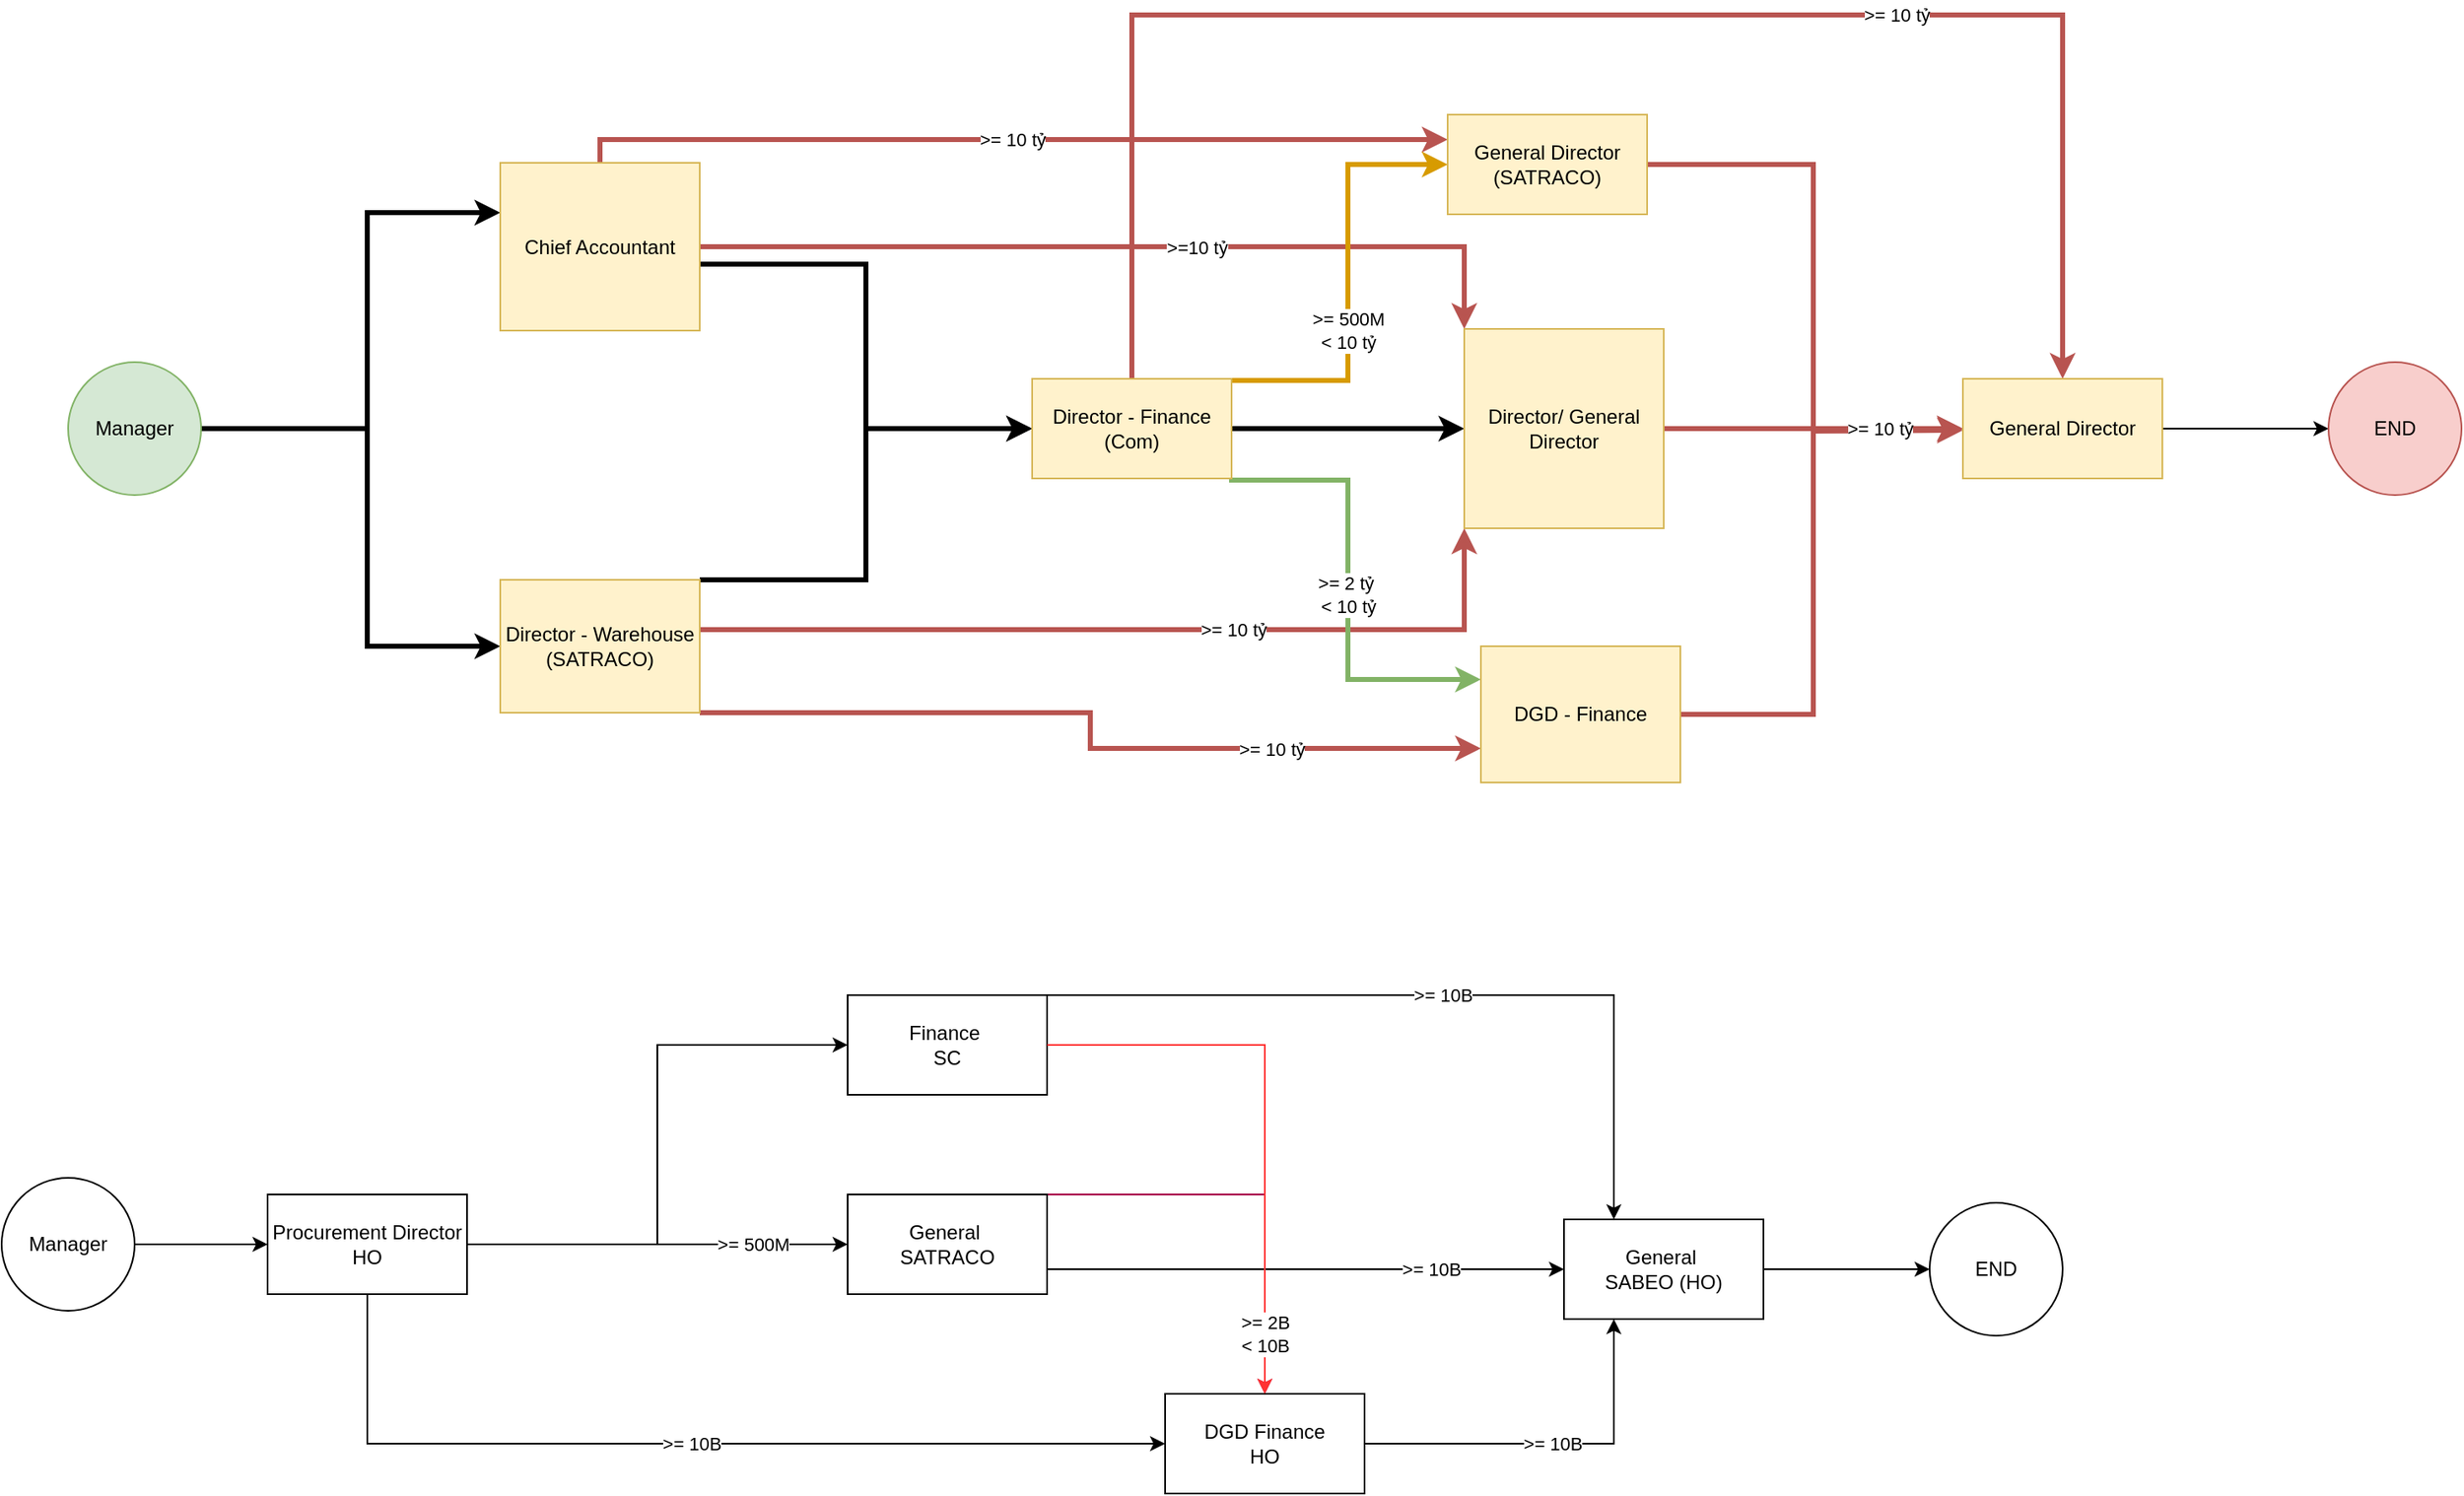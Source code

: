 <mxfile version="22.0.6" type="github">
  <diagram name="Trang-1" id="DKE-1wA-68H6ANHlTrfW">
    <mxGraphModel dx="1649" dy="2006" grid="1" gridSize="10" guides="1" tooltips="1" connect="1" arrows="1" fold="1" page="1" pageScale="1" pageWidth="827" pageHeight="1169" math="0" shadow="0">
      <root>
        <mxCell id="0" />
        <mxCell id="1" parent="0" />
        <mxCell id="VpRF0-kcj2pOvB9V1jlZ-3" value="" style="edgeStyle=orthogonalEdgeStyle;rounded=0;orthogonalLoop=1;jettySize=auto;html=1;" parent="1" source="VpRF0-kcj2pOvB9V1jlZ-1" target="VpRF0-kcj2pOvB9V1jlZ-2" edge="1">
          <mxGeometry relative="1" as="geometry" />
        </mxCell>
        <mxCell id="VpRF0-kcj2pOvB9V1jlZ-1" value="Manager" style="ellipse;whiteSpace=wrap;html=1;aspect=fixed;" parent="1" vertex="1">
          <mxGeometry x="20" y="370" width="80" height="80" as="geometry" />
        </mxCell>
        <mxCell id="VpRF0-kcj2pOvB9V1jlZ-5" value="" style="edgeStyle=orthogonalEdgeStyle;rounded=0;orthogonalLoop=1;jettySize=auto;html=1;entryX=0;entryY=0.5;entryDx=0;entryDy=0;" parent="1" source="VpRF0-kcj2pOvB9V1jlZ-2" target="VpRF0-kcj2pOvB9V1jlZ-4" edge="1">
          <mxGeometry relative="1" as="geometry" />
        </mxCell>
        <mxCell id="VpRF0-kcj2pOvB9V1jlZ-7" value="&amp;gt;= 500M" style="edgeStyle=orthogonalEdgeStyle;rounded=0;orthogonalLoop=1;jettySize=auto;html=1;" parent="1" source="VpRF0-kcj2pOvB9V1jlZ-2" target="VpRF0-kcj2pOvB9V1jlZ-6" edge="1">
          <mxGeometry x="0.5" relative="1" as="geometry">
            <mxPoint as="offset" />
          </mxGeometry>
        </mxCell>
        <mxCell id="VpRF0-kcj2pOvB9V1jlZ-9" value="&amp;gt;= 10B" style="edgeStyle=orthogonalEdgeStyle;rounded=0;orthogonalLoop=1;jettySize=auto;html=1;" parent="1" source="VpRF0-kcj2pOvB9V1jlZ-2" target="VpRF0-kcj2pOvB9V1jlZ-8" edge="1">
          <mxGeometry relative="1" as="geometry">
            <Array as="points">
              <mxPoint x="240" y="530" />
            </Array>
          </mxGeometry>
        </mxCell>
        <mxCell id="VpRF0-kcj2pOvB9V1jlZ-2" value="Procurement Director&lt;br&gt;HO" style="whiteSpace=wrap;html=1;" parent="1" vertex="1">
          <mxGeometry x="180" y="380" width="120" height="60" as="geometry" />
        </mxCell>
        <mxCell id="VpRF0-kcj2pOvB9V1jlZ-14" value="&amp;gt;= 10B" style="edgeStyle=orthogonalEdgeStyle;rounded=0;orthogonalLoop=1;jettySize=auto;html=1;exitX=1;exitY=0;exitDx=0;exitDy=0;entryX=0.25;entryY=0;entryDx=0;entryDy=0;" parent="1" source="VpRF0-kcj2pOvB9V1jlZ-4" target="VpRF0-kcj2pOvB9V1jlZ-12" edge="1">
          <mxGeometry relative="1" as="geometry">
            <mxPoint x="990" y="360" as="targetPoint" />
            <Array as="points">
              <mxPoint x="990" y="260" />
            </Array>
          </mxGeometry>
        </mxCell>
        <mxCell id="VpRF0-kcj2pOvB9V1jlZ-4" value="Finance&amp;nbsp;&lt;br&gt;SC" style="whiteSpace=wrap;html=1;" parent="1" vertex="1">
          <mxGeometry x="529" y="260" width="120" height="60" as="geometry" />
        </mxCell>
        <mxCell id="VpRF0-kcj2pOvB9V1jlZ-11" style="edgeStyle=orthogonalEdgeStyle;rounded=0;orthogonalLoop=1;jettySize=auto;html=1;entryX=0.5;entryY=0;entryDx=0;entryDy=0;fillColor=#FF0000;strokeColor=#A50040;" parent="1" source="VpRF0-kcj2pOvB9V1jlZ-6" target="VpRF0-kcj2pOvB9V1jlZ-8" edge="1">
          <mxGeometry relative="1" as="geometry">
            <mxPoint x="740" y="490" as="targetPoint" />
            <Array as="points">
              <mxPoint x="780" y="380" />
            </Array>
          </mxGeometry>
        </mxCell>
        <mxCell id="VpRF0-kcj2pOvB9V1jlZ-17" value="&amp;gt;= 10B" style="edgeStyle=orthogonalEdgeStyle;rounded=0;orthogonalLoop=1;jettySize=auto;html=1;exitX=1;exitY=0.75;exitDx=0;exitDy=0;entryX=0;entryY=0.5;entryDx=0;entryDy=0;" parent="1" source="VpRF0-kcj2pOvB9V1jlZ-6" target="VpRF0-kcj2pOvB9V1jlZ-12" edge="1">
          <mxGeometry x="0.485" relative="1" as="geometry">
            <mxPoint as="offset" />
          </mxGeometry>
        </mxCell>
        <mxCell id="VpRF0-kcj2pOvB9V1jlZ-6" value="General&amp;nbsp;&lt;br&gt;SATRACO" style="whiteSpace=wrap;html=1;" parent="1" vertex="1">
          <mxGeometry x="529" y="380" width="120" height="60" as="geometry" />
        </mxCell>
        <mxCell id="VpRF0-kcj2pOvB9V1jlZ-13" value="&amp;gt;= 10B" style="edgeStyle=orthogonalEdgeStyle;rounded=0;orthogonalLoop=1;jettySize=auto;html=1;" parent="1" source="VpRF0-kcj2pOvB9V1jlZ-8" target="VpRF0-kcj2pOvB9V1jlZ-12" edge="1">
          <mxGeometry relative="1" as="geometry">
            <Array as="points">
              <mxPoint x="990" y="530" />
            </Array>
          </mxGeometry>
        </mxCell>
        <mxCell id="VpRF0-kcj2pOvB9V1jlZ-8" value="DGD Finance&lt;br&gt;HO" style="whiteSpace=wrap;html=1;" parent="1" vertex="1">
          <mxGeometry x="720" y="500" width="120" height="60" as="geometry" />
        </mxCell>
        <mxCell id="VpRF0-kcj2pOvB9V1jlZ-10" value="&amp;gt;= 2B&lt;br&gt;&amp;lt; 10B" style="edgeStyle=orthogonalEdgeStyle;rounded=0;orthogonalLoop=1;jettySize=auto;html=1;entryX=0.5;entryY=0;entryDx=0;entryDy=0;fillColor=#f8cecc;strokeColor=#FF3333;" parent="1" source="VpRF0-kcj2pOvB9V1jlZ-4" target="VpRF0-kcj2pOvB9V1jlZ-8" edge="1">
          <mxGeometry x="0.789" relative="1" as="geometry">
            <mxPoint as="offset" />
          </mxGeometry>
        </mxCell>
        <mxCell id="VpRF0-kcj2pOvB9V1jlZ-19" value="" style="edgeStyle=orthogonalEdgeStyle;rounded=0;orthogonalLoop=1;jettySize=auto;html=1;" parent="1" source="VpRF0-kcj2pOvB9V1jlZ-12" target="VpRF0-kcj2pOvB9V1jlZ-18" edge="1">
          <mxGeometry relative="1" as="geometry" />
        </mxCell>
        <mxCell id="VpRF0-kcj2pOvB9V1jlZ-12" value="General&amp;nbsp;&lt;br&gt;SABEO (HO)" style="whiteSpace=wrap;html=1;" parent="1" vertex="1">
          <mxGeometry x="960" y="395" width="120" height="60" as="geometry" />
        </mxCell>
        <mxCell id="VpRF0-kcj2pOvB9V1jlZ-18" value="END" style="ellipse;whiteSpace=wrap;html=1;" parent="1" vertex="1">
          <mxGeometry x="1180" y="385" width="80" height="80" as="geometry" />
        </mxCell>
        <mxCell id="MUlyrBpXQZyQgoHhLzQk-3" value="" style="edgeStyle=orthogonalEdgeStyle;rounded=0;orthogonalLoop=1;jettySize=auto;html=1;strokeWidth=3;" edge="1" parent="1" source="MUlyrBpXQZyQgoHhLzQk-1" target="MUlyrBpXQZyQgoHhLzQk-2">
          <mxGeometry relative="1" as="geometry">
            <Array as="points">
              <mxPoint x="240" y="-81" />
              <mxPoint x="240" y="-211" />
            </Array>
          </mxGeometry>
        </mxCell>
        <mxCell id="MUlyrBpXQZyQgoHhLzQk-29" style="edgeStyle=orthogonalEdgeStyle;rounded=0;orthogonalLoop=1;jettySize=auto;html=1;entryX=0;entryY=0.5;entryDx=0;entryDy=0;strokeWidth=3;" edge="1" parent="1" source="MUlyrBpXQZyQgoHhLzQk-1" target="MUlyrBpXQZyQgoHhLzQk-4">
          <mxGeometry relative="1" as="geometry">
            <Array as="points">
              <mxPoint x="240" y="-81" />
              <mxPoint x="240" y="50" />
            </Array>
          </mxGeometry>
        </mxCell>
        <mxCell id="MUlyrBpXQZyQgoHhLzQk-1" value="Manager" style="ellipse;whiteSpace=wrap;html=1;aspect=fixed;fillColor=#d5e8d4;strokeColor=#82b366;" vertex="1" parent="1">
          <mxGeometry x="60" y="-121" width="80" height="80" as="geometry" />
        </mxCell>
        <mxCell id="MUlyrBpXQZyQgoHhLzQk-7" value="" style="edgeStyle=orthogonalEdgeStyle;rounded=0;orthogonalLoop=1;jettySize=auto;html=1;entryX=0;entryY=0.5;entryDx=0;entryDy=0;strokeWidth=3;" edge="1" parent="1" source="MUlyrBpXQZyQgoHhLzQk-2" target="MUlyrBpXQZyQgoHhLzQk-6">
          <mxGeometry relative="1" as="geometry">
            <Array as="points">
              <mxPoint x="440" y="-180" />
              <mxPoint x="540" y="-180" />
              <mxPoint x="540" y="-81" />
            </Array>
          </mxGeometry>
        </mxCell>
        <mxCell id="MUlyrBpXQZyQgoHhLzQk-20" value="&amp;gt;= 10 tỷ" style="edgeStyle=orthogonalEdgeStyle;rounded=0;orthogonalLoop=1;jettySize=auto;html=1;entryX=0;entryY=0.25;entryDx=0;entryDy=0;fillColor=#f8cecc;strokeColor=#b85450;strokeWidth=3;" edge="1" parent="1" source="MUlyrBpXQZyQgoHhLzQk-2" target="MUlyrBpXQZyQgoHhLzQk-11">
          <mxGeometry relative="1" as="geometry">
            <Array as="points">
              <mxPoint x="380" y="-255" />
            </Array>
          </mxGeometry>
        </mxCell>
        <mxCell id="MUlyrBpXQZyQgoHhLzQk-25" value="&amp;gt;=10 tỷ" style="edgeStyle=orthogonalEdgeStyle;rounded=0;orthogonalLoop=1;jettySize=auto;html=1;exitX=1;exitY=0.5;exitDx=0;exitDy=0;entryX=0;entryY=0;entryDx=0;entryDy=0;fillColor=#f8cecc;strokeColor=#b85450;strokeWidth=3;" edge="1" parent="1" source="MUlyrBpXQZyQgoHhLzQk-2" target="MUlyrBpXQZyQgoHhLzQk-9">
          <mxGeometry x="0.171" relative="1" as="geometry">
            <Array as="points">
              <mxPoint x="440" y="-190" />
              <mxPoint x="900" y="-190" />
            </Array>
            <mxPoint as="offset" />
          </mxGeometry>
        </mxCell>
        <mxCell id="MUlyrBpXQZyQgoHhLzQk-2" value="Chief Accountant" style="whiteSpace=wrap;html=1;fillColor=#fff2cc;strokeColor=#d6b656;" vertex="1" parent="1">
          <mxGeometry x="320" y="-241" width="120" height="101" as="geometry" />
        </mxCell>
        <mxCell id="MUlyrBpXQZyQgoHhLzQk-8" style="edgeStyle=orthogonalEdgeStyle;rounded=0;orthogonalLoop=1;jettySize=auto;html=1;exitX=1;exitY=0;exitDx=0;exitDy=0;entryX=0;entryY=0.5;entryDx=0;entryDy=0;strokeWidth=3;" edge="1" parent="1" source="MUlyrBpXQZyQgoHhLzQk-4" target="MUlyrBpXQZyQgoHhLzQk-6">
          <mxGeometry relative="1" as="geometry">
            <Array as="points">
              <mxPoint x="540" y="10" />
              <mxPoint x="540" y="-81" />
            </Array>
          </mxGeometry>
        </mxCell>
        <mxCell id="MUlyrBpXQZyQgoHhLzQk-24" value="&amp;gt;= 10 tỷ" style="edgeStyle=orthogonalEdgeStyle;rounded=0;orthogonalLoop=1;jettySize=auto;html=1;exitX=1;exitY=0.75;exitDx=0;exitDy=0;entryX=0;entryY=1;entryDx=0;entryDy=0;fillColor=#f8cecc;strokeColor=#b85450;strokeWidth=3;" edge="1" parent="1" target="MUlyrBpXQZyQgoHhLzQk-9">
          <mxGeometry x="0.388" relative="1" as="geometry">
            <mxPoint x="790" y="-41" as="targetPoint" />
            <mxPoint x="330" y="64" as="sourcePoint" />
            <Array as="points">
              <mxPoint x="330" y="40" />
              <mxPoint x="900" y="40" />
            </Array>
            <mxPoint as="offset" />
          </mxGeometry>
        </mxCell>
        <mxCell id="MUlyrBpXQZyQgoHhLzQk-26" value="&amp;gt;= 10 tỷ" style="edgeStyle=orthogonalEdgeStyle;rounded=0;orthogonalLoop=1;jettySize=auto;html=1;entryX=0;entryY=0.75;entryDx=0;entryDy=0;fillColor=#f8cecc;strokeColor=#b85450;strokeWidth=3;" edge="1" parent="1" source="MUlyrBpXQZyQgoHhLzQk-4" target="MUlyrBpXQZyQgoHhLzQk-13">
          <mxGeometry x="0.483" relative="1" as="geometry">
            <Array as="points">
              <mxPoint x="675" y="90" />
              <mxPoint x="675" y="112" />
            </Array>
            <mxPoint x="1" as="offset" />
          </mxGeometry>
        </mxCell>
        <mxCell id="MUlyrBpXQZyQgoHhLzQk-4" value="Director - Warehouse (SATRACO)" style="whiteSpace=wrap;html=1;fillColor=#fff2cc;strokeColor=#d6b656;" vertex="1" parent="1">
          <mxGeometry x="320" y="10" width="120" height="80" as="geometry" />
        </mxCell>
        <mxCell id="MUlyrBpXQZyQgoHhLzQk-10" value="" style="edgeStyle=orthogonalEdgeStyle;rounded=0;orthogonalLoop=1;jettySize=auto;html=1;strokeWidth=3;" edge="1" parent="1" source="MUlyrBpXQZyQgoHhLzQk-6" target="MUlyrBpXQZyQgoHhLzQk-9">
          <mxGeometry relative="1" as="geometry" />
        </mxCell>
        <mxCell id="MUlyrBpXQZyQgoHhLzQk-12" value="&amp;gt;= 500M&lt;br&gt;&amp;lt; 10 tỷ" style="edgeStyle=orthogonalEdgeStyle;rounded=0;orthogonalLoop=1;jettySize=auto;html=1;fillColor=#ffe6cc;strokeColor=#d79b00;strokeWidth=3;" edge="1" parent="1" source="MUlyrBpXQZyQgoHhLzQk-6" target="MUlyrBpXQZyQgoHhLzQk-11">
          <mxGeometry x="-0.231" relative="1" as="geometry">
            <Array as="points">
              <mxPoint x="830" y="-110" />
              <mxPoint x="830" y="-240" />
            </Array>
            <mxPoint as="offset" />
          </mxGeometry>
        </mxCell>
        <mxCell id="MUlyrBpXQZyQgoHhLzQk-14" value="&amp;gt;= 2 tỷ&amp;nbsp;&lt;br&gt;&amp;lt; 10 tỷ" style="edgeStyle=orthogonalEdgeStyle;rounded=0;orthogonalLoop=1;jettySize=auto;html=1;fillColor=#d5e8d4;strokeColor=#82b366;strokeWidth=3;" edge="1" parent="1" source="MUlyrBpXQZyQgoHhLzQk-6" target="MUlyrBpXQZyQgoHhLzQk-13">
          <mxGeometry x="0.033" relative="1" as="geometry">
            <Array as="points">
              <mxPoint x="760" y="-50" />
              <mxPoint x="830" y="-50" />
              <mxPoint x="830" y="70" />
            </Array>
            <mxPoint as="offset" />
          </mxGeometry>
        </mxCell>
        <mxCell id="MUlyrBpXQZyQgoHhLzQk-16" value="&amp;gt;= 10 tỷ" style="edgeStyle=orthogonalEdgeStyle;rounded=0;orthogonalLoop=1;jettySize=auto;html=1;fillColor=#f8cecc;strokeColor=#b85450;strokeWidth=3;" edge="1" parent="1" source="MUlyrBpXQZyQgoHhLzQk-6" target="MUlyrBpXQZyQgoHhLzQk-15">
          <mxGeometry x="0.361" relative="1" as="geometry">
            <Array as="points">
              <mxPoint x="700" y="-330" />
              <mxPoint x="1260" y="-330" />
            </Array>
            <mxPoint as="offset" />
          </mxGeometry>
        </mxCell>
        <mxCell id="MUlyrBpXQZyQgoHhLzQk-6" value="Director - Finance (Com)" style="whiteSpace=wrap;html=1;fillColor=#fff2cc;strokeColor=#d6b656;" vertex="1" parent="1">
          <mxGeometry x="640" y="-111" width="120" height="60" as="geometry" />
        </mxCell>
        <mxCell id="MUlyrBpXQZyQgoHhLzQk-28" style="edgeStyle=orthogonalEdgeStyle;rounded=0;orthogonalLoop=1;jettySize=auto;html=1;exitX=1;exitY=0.5;exitDx=0;exitDy=0;fillColor=#f8cecc;strokeColor=#b85450;strokeWidth=3;" edge="1" parent="1" source="MUlyrBpXQZyQgoHhLzQk-9">
          <mxGeometry relative="1" as="geometry">
            <mxPoint x="1200" y="-80" as="targetPoint" />
          </mxGeometry>
        </mxCell>
        <mxCell id="MUlyrBpXQZyQgoHhLzQk-9" value="Director/ General Director" style="whiteSpace=wrap;html=1;fillColor=#fff2cc;strokeColor=#d6b656;" vertex="1" parent="1">
          <mxGeometry x="900" y="-141" width="120" height="120" as="geometry" />
        </mxCell>
        <mxCell id="MUlyrBpXQZyQgoHhLzQk-17" value="" style="edgeStyle=orthogonalEdgeStyle;rounded=0;orthogonalLoop=1;jettySize=auto;html=1;entryX=0;entryY=0.5;entryDx=0;entryDy=0;fillColor=#f8cecc;strokeColor=#b85450;strokeWidth=3;" edge="1" parent="1" source="MUlyrBpXQZyQgoHhLzQk-11" target="MUlyrBpXQZyQgoHhLzQk-15">
          <mxGeometry relative="1" as="geometry">
            <Array as="points">
              <mxPoint x="1110" y="-240" />
              <mxPoint x="1110" y="-81" />
            </Array>
          </mxGeometry>
        </mxCell>
        <mxCell id="MUlyrBpXQZyQgoHhLzQk-11" value="General Director (SATRACO)" style="whiteSpace=wrap;html=1;fillColor=#fff2cc;strokeColor=#d6b656;" vertex="1" parent="1">
          <mxGeometry x="890" y="-270" width="120" height="60" as="geometry" />
        </mxCell>
        <mxCell id="MUlyrBpXQZyQgoHhLzQk-19" value="&amp;gt;= 10 tỷ" style="edgeStyle=orthogonalEdgeStyle;rounded=0;orthogonalLoop=1;jettySize=auto;html=1;entryX=0;entryY=0.5;entryDx=0;entryDy=0;fillColor=#f8cecc;strokeColor=#b85450;strokeWidth=3;" edge="1" parent="1" source="MUlyrBpXQZyQgoHhLzQk-13" target="MUlyrBpXQZyQgoHhLzQk-15">
          <mxGeometry x="0.708" relative="1" as="geometry">
            <Array as="points">
              <mxPoint x="1110" y="91" />
              <mxPoint x="1110" y="-81" />
            </Array>
            <mxPoint as="offset" />
          </mxGeometry>
        </mxCell>
        <mxCell id="MUlyrBpXQZyQgoHhLzQk-13" value="DGD - Finance" style="whiteSpace=wrap;html=1;fillColor=#fff2cc;strokeColor=#d6b656;" vertex="1" parent="1">
          <mxGeometry x="910" y="50" width="120" height="82" as="geometry" />
        </mxCell>
        <mxCell id="MUlyrBpXQZyQgoHhLzQk-31" value="" style="edgeStyle=orthogonalEdgeStyle;rounded=0;orthogonalLoop=1;jettySize=auto;html=1;" edge="1" parent="1" source="MUlyrBpXQZyQgoHhLzQk-15" target="MUlyrBpXQZyQgoHhLzQk-30">
          <mxGeometry relative="1" as="geometry" />
        </mxCell>
        <mxCell id="MUlyrBpXQZyQgoHhLzQk-15" value="General Director" style="whiteSpace=wrap;html=1;fillColor=#fff2cc;strokeColor=#d6b656;" vertex="1" parent="1">
          <mxGeometry x="1200" y="-111" width="120" height="60" as="geometry" />
        </mxCell>
        <mxCell id="MUlyrBpXQZyQgoHhLzQk-30" value="END" style="ellipse;whiteSpace=wrap;html=1;fillColor=#f8cecc;strokeColor=#b85450;" vertex="1" parent="1">
          <mxGeometry x="1420" y="-121" width="80" height="80" as="geometry" />
        </mxCell>
      </root>
    </mxGraphModel>
  </diagram>
</mxfile>
